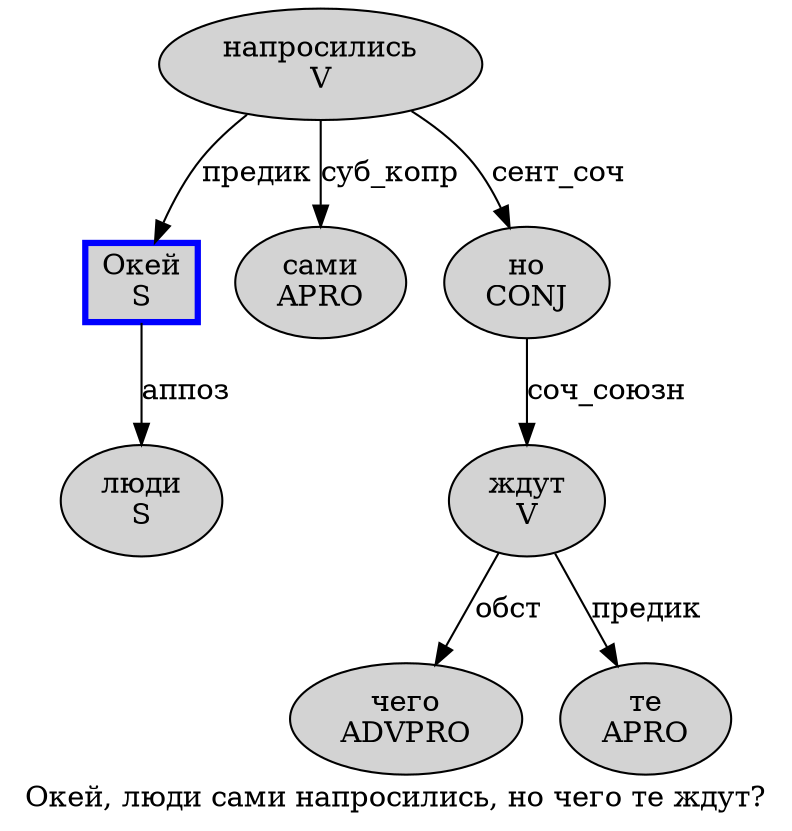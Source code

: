 digraph SENTENCE_2758 {
	graph [label="Окей, люди сами напросились, но чего те ждут?"]
	node [style=filled]
		0 [label="Окей
S" color=blue fillcolor=lightgray penwidth=3 shape=box]
		2 [label="люди
S" color="" fillcolor=lightgray penwidth=1 shape=ellipse]
		3 [label="сами
APRO" color="" fillcolor=lightgray penwidth=1 shape=ellipse]
		4 [label="напросились
V" color="" fillcolor=lightgray penwidth=1 shape=ellipse]
		6 [label="но
CONJ" color="" fillcolor=lightgray penwidth=1 shape=ellipse]
		7 [label="чего
ADVPRO" color="" fillcolor=lightgray penwidth=1 shape=ellipse]
		8 [label="те
APRO" color="" fillcolor=lightgray penwidth=1 shape=ellipse]
		9 [label="ждут
V" color="" fillcolor=lightgray penwidth=1 shape=ellipse]
			6 -> 9 [label="соч_союзн"]
			0 -> 2 [label="аппоз"]
			4 -> 0 [label="предик"]
			4 -> 3 [label="суб_копр"]
			4 -> 6 [label="сент_соч"]
			9 -> 7 [label="обст"]
			9 -> 8 [label="предик"]
}